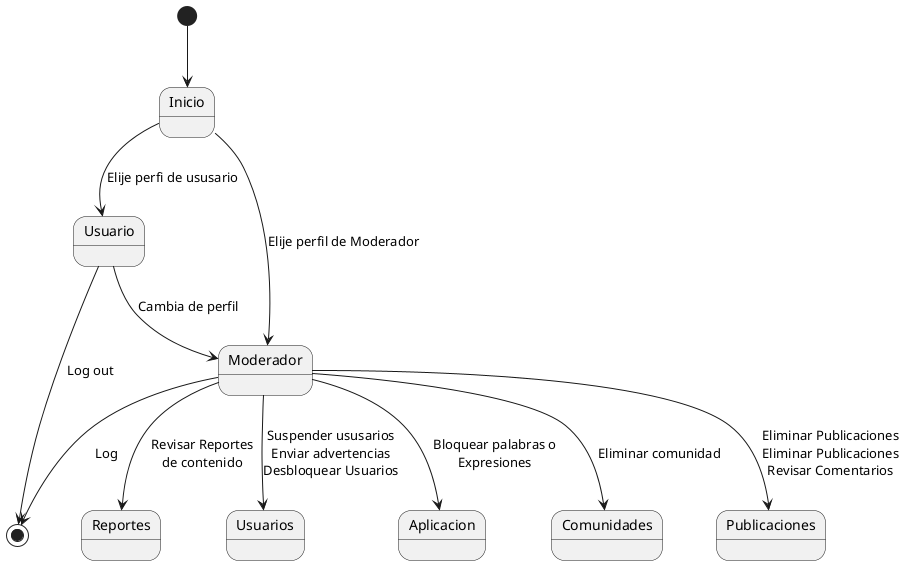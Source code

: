@startuml
[*] --> Inicio
Inicio --> Usuario : Elije perfi de ususario
Inicio --> Moderador : Elije perfil de Moderador
Usuario --> Moderador : Cambia de perfil
Moderador --> Publicaciones : Eliminar Publicaciones\nEliminar Publicaciones\nRevisar Comentarios
Moderador --> Reportes : Revisar Reportes\nde contenido
Moderador --> Usuarios : Suspender ususarios\nEnviar advertencias\nDesbloquear Usuarios
Moderador --> Aplicacion : Bloquear palabras o\nExpresiones
Moderador --> Comunidades : Eliminar comunidad
Usuario --> [*] : Log out
Moderador --> [*] : Log
@enduml